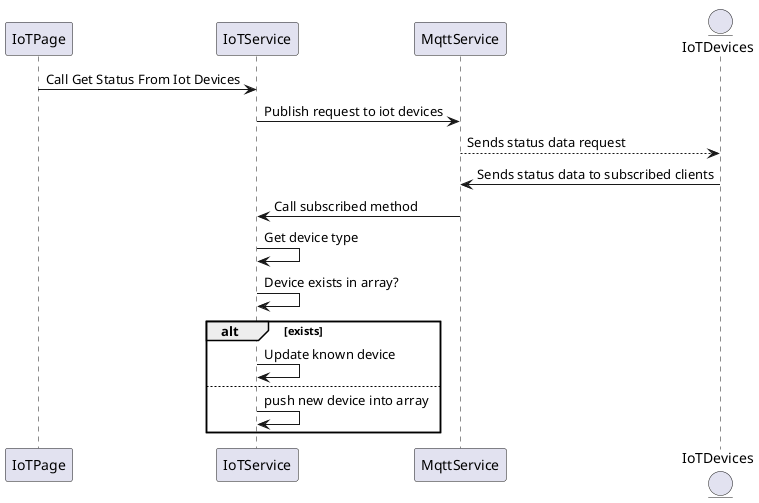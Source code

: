 @startuml WebclientGetDeviceStatus

participant IoTPage as page
participant IoTService as service
participant MqttService as mqttService
entity IoTDevices as client

page -> service: Call Get Status From Iot Devices
service -> mqttService: Publish request to iot devices
mqttService --> client: Sends status data request

client -> mqttService: Sends status data to subscribed clients
mqttService -> service: Call subscribed method
service -> service: Get device type
service -> service: Device exists in array?
alt exists
    service -> service: Update known device
else
    service -> service: push new device into array
end

@enduml